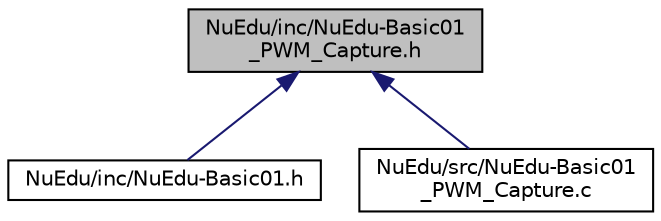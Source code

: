 digraph "NuEdu/inc/NuEdu-Basic01_PWM_Capture.h"
{
 // LATEX_PDF_SIZE
  edge [fontname="Helvetica",fontsize="10",labelfontname="Helvetica",labelfontsize="10"];
  node [fontname="Helvetica",fontsize="10",shape=record];
  Node1 [label="NuEdu/inc/NuEdu-Basic01\l_PWM_Capture.h",height=0.2,width=0.4,color="black", fillcolor="grey75", style="filled", fontcolor="black",tooltip="Nano100 series PWM and Capture driver header file."];
  Node1 -> Node2 [dir="back",color="midnightblue",fontsize="10",style="solid",fontname="Helvetica"];
  Node2 [label="NuEdu/inc/NuEdu-Basic01.h",height=0.2,width=0.4,color="black", fillcolor="white", style="filled",URL="$d9/dbf/_nu_edu-_basic01_8h.html",tooltip="NuEdu-Basic01 peripheral access layer header file for NuEdu-SDK-Nano130."];
  Node1 -> Node3 [dir="back",color="midnightblue",fontsize="10",style="solid",fontname="Helvetica"];
  Node3 [label="NuEdu/src/NuEdu-Basic01\l_PWM_Capture.c",height=0.2,width=0.4,color="black", fillcolor="white", style="filled",URL="$d2/d20/_nu_edu-_basic01___p_w_m___capture_8c.html",tooltip="NuEdu-Basic01_PWM_Capture driver source file for NuEdu-SDK-Nano130."];
}
